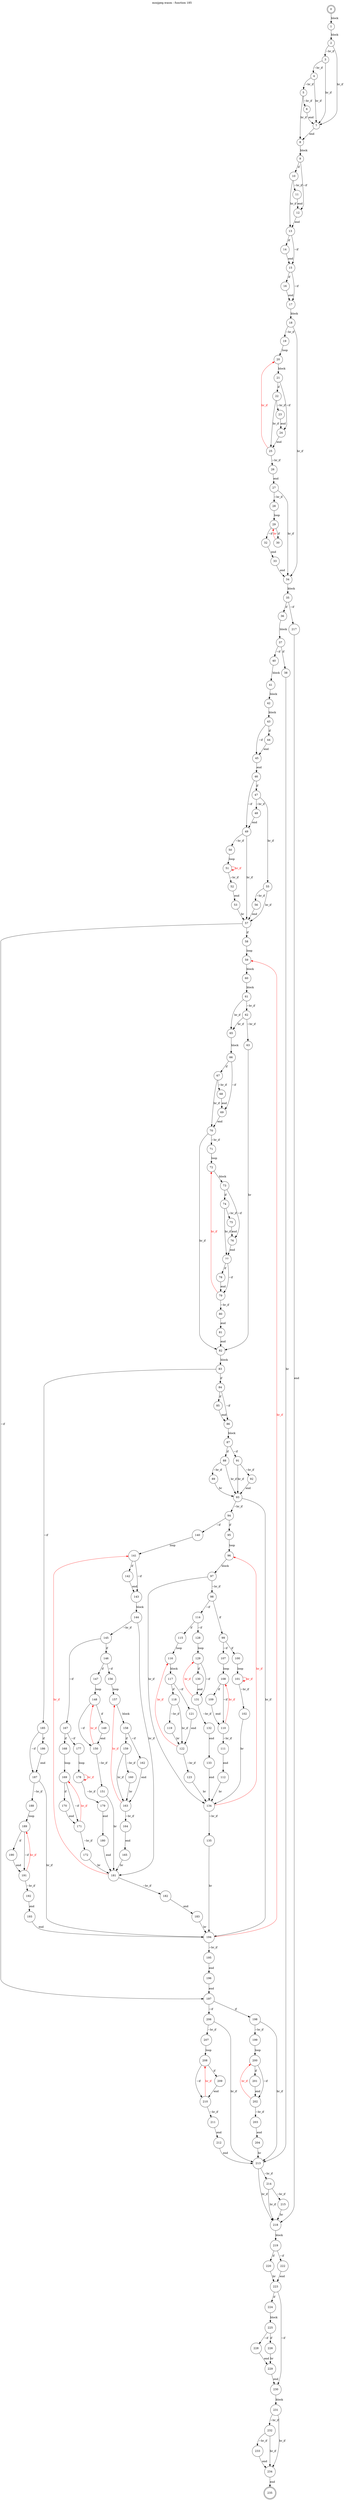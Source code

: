 digraph finite_state_machine {
    label = "mozjpeg.wasm - function 185"
    labelloc =  t
    labelfontsize = 16
    labelfontcolor = black
    labelfontname = "Helvetica"
    node [shape = doublecircle]; 0 235;
    node [shape = circle];
    0 -> 1[label="block"];
    1 -> 2[label="block"];
    2 -> 3[label="~br_if"];
    2 -> 7[label="br_if"];
    3 -> 4[label="~br_if"];
    3 -> 7[label="br_if"];
    4 -> 5[label="~br_if"];
    4 -> 7[label="br_if"];
    5 -> 6[label="~br_if"];
    5 -> 8[label="br_if"];
    6 -> 7[label="end"];
    7 -> 8[label="end"];
    8 -> 9[label="block"];
    9 -> 10[label="if"];
    9 -> 12[label="~if"];
    10 -> 11[label="~br_if"];
    10 -> 13[label="br_if"];
    11 -> 12[label="end"];
    12 -> 13[label="end"];
    13 -> 14[label="if"];
    13 -> 15[label="~if"];
    14 -> 15[label="end"];
    15 -> 16[label="if"];
    15 -> 17[label="~if"];
    16 -> 17[label="end"];
    17 -> 18[label="block"];
    18 -> 19[label="~br_if"];
    18 -> 34[label="br_if"];
    19 -> 20[label="loop"];
    20 -> 21[label="block"];
    21 -> 22[label="if"];
    21 -> 24[label="~if"];
    22 -> 23[label="~br_if"];
    22 -> 25[label="br_if"];
    23 -> 24[label="end"];
    24 -> 25[label="end"];
    25 -> 26[label="~br_if"];
    25 -> 20[color="red" fontcolor="red" label="br_if"];
    26 -> 27[label="end"];
    27 -> 28[label="~br_if"];
    27 -> 34[label="br_if"];
    28 -> 29[label="loop"];
    29 -> 30[label="if"];
    29 -> 32[label="~if"];
    30 -> 29[color="red" fontcolor="red" label="br"];
    32 -> 33[label="end"];
    33 -> 34[label="end"];
    34 -> 35[label="block"];
    35 -> 36[label="if"];
    35 -> 217[label="~if"];
    36 -> 37[label="block"];
    37 -> 38[label="if"];
    37 -> 40[label="~if"];
    38 -> 213[label="br"];
    40 -> 41[label="block"];
    41 -> 42[label="block"];
    42 -> 43[label="block"];
    43 -> 44[label="if"];
    43 -> 45[label="~if"];
    44 -> 45[label="end"];
    45 -> 46[label="end"];
    46 -> 47[label="if"];
    46 -> 49[label="~if"];
    47 -> 48[label="~br_if"];
    47 -> 55[label="br_if"];
    48 -> 49[label="end"];
    49 -> 50[label="~br_if"];
    49 -> 57[label="br_if"];
    50 -> 51[label="loop"];
    51 -> 52[label="~br_if"];
    51 -> 51[color="red" fontcolor="red" label="br_if"];
    52 -> 53[label="end"];
    53 -> 57[label="br"];
    55 -> 56[label="~br_if"];
    55 -> 57[label="br_if"];
    56 -> 57[label="end"];
    57 -> 58[label="if"];
    57 -> 197[label="~if"];
    58 -> 59[label="loop"];
    59 -> 60[label="block"];
    60 -> 61[label="block"];
    61 -> 62[label="~br_if"];
    61 -> 65[label="br_if"];
    62 -> 63[label="~br_if"];
    62 -> 65[label="br_if"];
    63 -> 82[label="br"];
    65 -> 66[label="block"];
    66 -> 67[label="if"];
    66 -> 69[label="~if"];
    67 -> 68[label="~br_if"];
    67 -> 70[label="br_if"];
    68 -> 69[label="end"];
    69 -> 70[label="end"];
    70 -> 71[label="~br_if"];
    70 -> 82[label="br_if"];
    71 -> 72[label="loop"];
    72 -> 73[label="block"];
    73 -> 74[label="if"];
    73 -> 76[label="~if"];
    74 -> 75[label="~br_if"];
    74 -> 77[label="br_if"];
    75 -> 76[label="end"];
    76 -> 77[label="end"];
    77 -> 78[label="if"];
    77 -> 79[label="~if"];
    78 -> 79[label="end"];
    79 -> 80[label="~br_if"];
    79 -> 72[color="red" fontcolor="red" label="br_if"];
    80 -> 81[label="end"];
    81 -> 82[label="end"];
    82 -> 83[label="block"];
    83 -> 84[label="if"];
    83 -> 185[label="~if"];
    84 -> 85[label="if"];
    84 -> 86[label="~if"];
    85 -> 86[label="end"];
    86 -> 87[label="block"];
    87 -> 88[label="if"];
    87 -> 91[label="~if"];
    88 -> 89[label="~br_if"];
    88 -> 93[label="br_if"];
    89 -> 93[label="br"];
    91 -> 92[label="~br_if"];
    91 -> 93[label="br_if"];
    92 -> 93[label="end"];
    93 -> 94[label="~br_if"];
    93 -> 194[label="br_if"];
    94 -> 95[label="if"];
    94 -> 140[label="~if"];
    95 -> 96[label="loop"];
    96 -> 97[label="block"];
    97 -> 98[label="~br_if"];
    97 -> 134[label="br_if"];
    98 -> 99[label="if"];
    98 -> 114[label="~if"];
    99 -> 100[label="if"];
    99 -> 107[label="~if"];
    100 -> 101[label="loop"];
    101 -> 102[label="~br_if"];
    101 -> 101[color="red" fontcolor="red" label="br_if"];
    102 -> 134[label="br"];
    107 -> 108[label="loop"];
    108 -> 109[label="if"];
    108 -> 110[label="~if"];
    109 -> 110[label="end"];
    110 -> 111[label="~br_if"];
    110 -> 108[color="red" fontcolor="red" label="br_if"];
    111 -> 112[label="end"];
    112 -> 134[label="br"];
    114 -> 115[label="if"];
    114 -> 128[label="~if"];
    115 -> 116[label="loop"];
    116 -> 117[label="block"];
    117 -> 118[label="if"];
    117 -> 121[label="~if"];
    118 -> 119[label="~br_if"];
    118 -> 122[label="br_if"];
    119 -> 122[label="br"];
    121 -> 122[label="end"];
    122 -> 123[label="~br_if"];
    122 -> 116[color="red" fontcolor="red" label="br_if"];
    123 -> 134[label="br"];
    128 -> 129[label="loop"];
    129 -> 130[label="if"];
    129 -> 131[label="~if"];
    130 -> 131[label="end"];
    131 -> 132[label="~br_if"];
    131 -> 129[color="red" fontcolor="red" label="br_if"];
    132 -> 133[label="end"];
    133 -> 134[label="end"];
    134 -> 135[label="~br_if"];
    134 -> 96[color="red" fontcolor="red" label="br_if"];
    135 -> 194[label="br"];
    140 -> 141[label="loop"];
    141 -> 142[label="if"];
    141 -> 143[label="~if"];
    142 -> 143[label="end"];
    143 -> 144[label="block"];
    144 -> 145[label="~br_if"];
    144 -> 181[label="br_if"];
    145 -> 146[label="if"];
    145 -> 167[label="~if"];
    146 -> 147[label="if"];
    146 -> 156[label="~if"];
    147 -> 148[label="loop"];
    148 -> 149[label="if"];
    148 -> 150[label="~if"];
    149 -> 150[label="end"];
    150 -> 151[label="~br_if"];
    150 -> 148[color="red" fontcolor="red" label="br_if"];
    151 -> 181[label="br"];
    156 -> 157[label="loop"];
    157 -> 158[label="block"];
    158 -> 159[label="if"];
    158 -> 162[label="~if"];
    159 -> 160[label="~br_if"];
    159 -> 163[label="br_if"];
    160 -> 163[label="br"];
    162 -> 163[label="end"];
    163 -> 164[label="~br_if"];
    163 -> 157[color="red" fontcolor="red" label="br_if"];
    164 -> 165[label="end"];
    165 -> 181[label="br"];
    167 -> 168[label="if"];
    167 -> 177[label="~if"];
    168 -> 169[label="loop"];
    169 -> 170[label="if"];
    169 -> 171[label="~if"];
    170 -> 171[label="end"];
    171 -> 172[label="~br_if"];
    171 -> 169[color="red" fontcolor="red" label="br_if"];
    172 -> 181[label="br"];
    177 -> 178[label="loop"];
    178 -> 179[label="~br_if"];
    178 -> 178[color="red" fontcolor="red" label="br_if"];
    179 -> 180[label="end"];
    180 -> 181[label="end"];
    181 -> 182[label="~br_if"];
    181 -> 141[color="red" fontcolor="red" label="br_if"];
    182 -> 183[label="end"];
    183 -> 194[label="br"];
    185 -> 186[label="if"];
    185 -> 187[label="~if"];
    186 -> 187[label="end"];
    187 -> 188[label="~br_if"];
    187 -> 194[label="br_if"];
    188 -> 189[label="loop"];
    189 -> 190[label="if"];
    189 -> 191[label="~if"];
    190 -> 191[label="end"];
    191 -> 192[label="~br_if"];
    191 -> 189[color="red" fontcolor="red" label="br_if"];
    192 -> 193[label="end"];
    193 -> 194[label="end"];
    194 -> 195[label="~br_if"];
    194 -> 59[color="red" fontcolor="red" label="br_if"];
    195 -> 196[label="end"];
    196 -> 197[label="end"];
    197 -> 198[label="if"];
    197 -> 206[label="~if"];
    198 -> 199[label="~br_if"];
    198 -> 213[label="br_if"];
    199 -> 200[label="loop"];
    200 -> 201[label="if"];
    200 -> 202[label="~if"];
    201 -> 202[label="end"];
    202 -> 203[label="~br_if"];
    202 -> 200[color="red" fontcolor="red" label="br_if"];
    203 -> 204[label="end"];
    204 -> 213[label="br"];
    206 -> 207[label="~br_if"];
    206 -> 213[label="br_if"];
    207 -> 208[label="loop"];
    208 -> 209[label="if"];
    208 -> 210[label="~if"];
    209 -> 210[label="end"];
    210 -> 211[label="~br_if"];
    210 -> 208[color="red" fontcolor="red" label="br_if"];
    211 -> 212[label="end"];
    212 -> 213[label="end"];
    213 -> 214[label="~br_if"];
    213 -> 218[label="br_if"];
    214 -> 215[label="~br_if"];
    214 -> 218[label="br_if"];
    215 -> 218[label="br"];
    217 -> 218[label="end"];
    218 -> 219[label="block"];
    219 -> 220[label="if"];
    219 -> 222[label="~if"];
    220 -> 223[label="br"];
    222 -> 223[label="end"];
    223 -> 224[label="if"];
    223 -> 230[label="~if"];
    224 -> 225[label="block"];
    225 -> 226[label="if"];
    225 -> 228[label="~if"];
    226 -> 229[label="br"];
    228 -> 229[label="end"];
    229 -> 230[label="end"];
    230 -> 231[label="block"];
    231 -> 232[label="~br_if"];
    231 -> 234[label="br_if"];
    232 -> 233[label="~br_if"];
    232 -> 234[label="br_if"];
    233 -> 234[label="end"];
    234 -> 235[label="end"];
}
